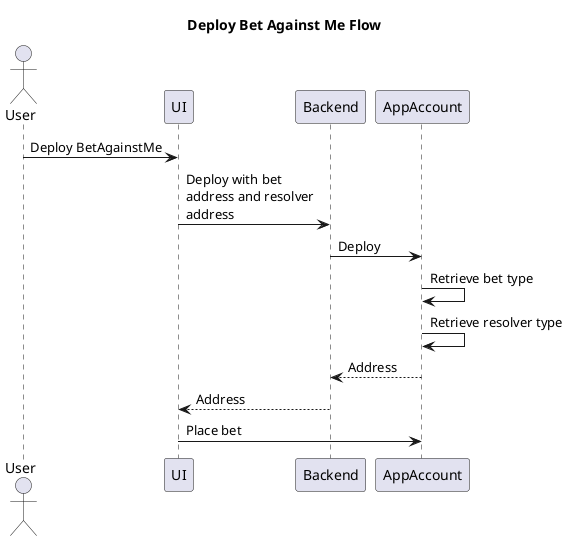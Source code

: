 @startuml

title Deploy Bet Against Me Flow

actor User as user
participant UI as ui
participant Backend as api
participant AppAccount as appAccount

user -> ui : Deploy BetAgainstMe
ui -> api : Deploy with bet\naddress and resolver\naddress
api -> appAccount : Deploy
appAccount -> appAccount : Retrieve bet type
appAccount -> appAccount : Retrieve resolver type
appAccount --> api : Address
api --> ui : Address
ui -> appAccount : Place bet

@enduml